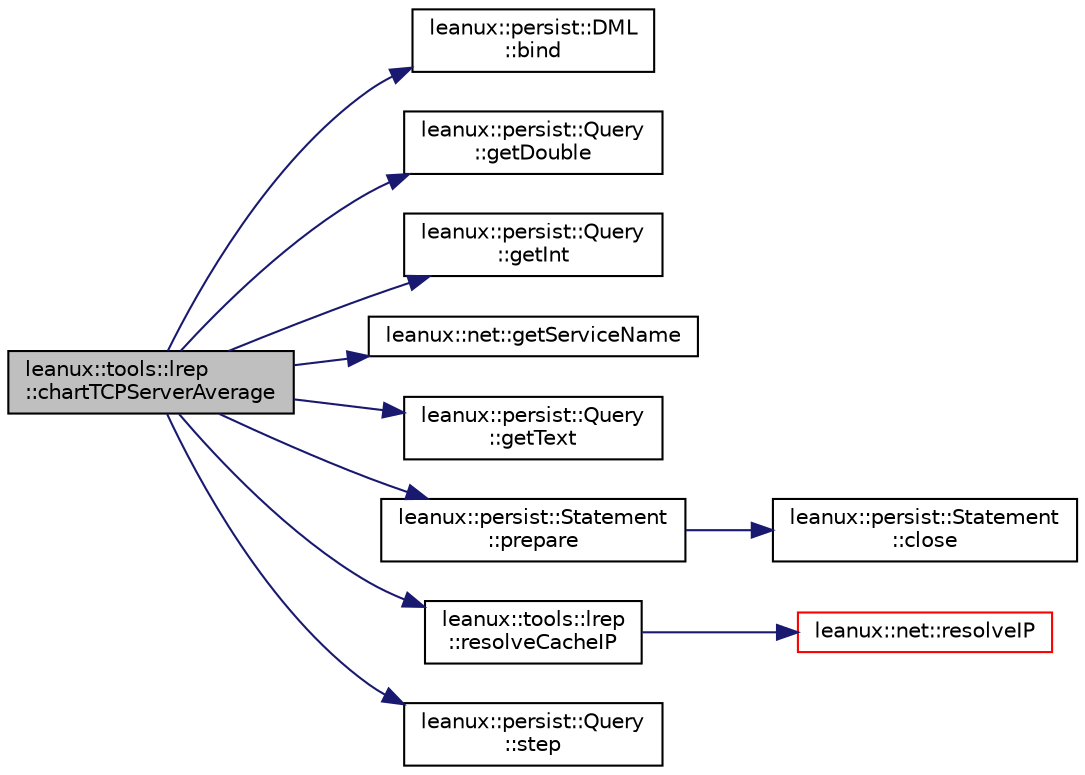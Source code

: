 digraph "leanux::tools::lrep::chartTCPServerAverage"
{
 // LATEX_PDF_SIZE
  bgcolor="transparent";
  edge [fontname="Helvetica",fontsize="10",labelfontname="Helvetica",labelfontsize="10"];
  node [fontname="Helvetica",fontsize="10",shape=record];
  rankdir="LR";
  Node1 [label="leanux::tools::lrep\l::chartTCPServerAverage",height=0.2,width=0.4,color="black", fillcolor="grey75", style="filled", fontcolor="black",tooltip=" "];
  Node1 -> Node2 [color="midnightblue",fontsize="10",style="solid",fontname="Helvetica"];
  Node2 [label="leanux::persist::DML\l::bind",height=0.2,width=0.4,color="black",URL="$classleanux_1_1persist_1_1DML.html#a8df01a6d880515c22106e424ed342c81",tooltip="Bind a double value to the bind at position."];
  Node1 -> Node3 [color="midnightblue",fontsize="10",style="solid",fontname="Helvetica"];
  Node3 [label="leanux::persist::Query\l::getDouble",height=0.2,width=0.4,color="black",URL="$classleanux_1_1persist_1_1Query.html#ac71ce2dce629c76434dfb541bbe55658",tooltip="Get double value from select list."];
  Node1 -> Node4 [color="midnightblue",fontsize="10",style="solid",fontname="Helvetica"];
  Node4 [label="leanux::persist::Query\l::getInt",height=0.2,width=0.4,color="black",URL="$classleanux_1_1persist_1_1Query.html#a86b5deec83f9cdf0c72f6caf503984d9",tooltip="Get int value from select list."];
  Node1 -> Node5 [color="midnightblue",fontsize="10",style="solid",fontname="Helvetica"];
  Node5 [label="leanux::net::getServiceName",height=0.2,width=0.4,color="black",URL="$namespaceleanux_1_1net.html#af3904a30ad9b1588f1d534d2b1459f23",tooltip="Get the service name, eg 'ssh' for port 22."];
  Node1 -> Node6 [color="midnightblue",fontsize="10",style="solid",fontname="Helvetica"];
  Node6 [label="leanux::persist::Query\l::getText",height=0.2,width=0.4,color="black",URL="$classleanux_1_1persist_1_1Query.html#a1fb83650612ff31e31805b1496fdf0fb",tooltip="Get string value from select list."];
  Node1 -> Node7 [color="midnightblue",fontsize="10",style="solid",fontname="Helvetica"];
  Node7 [label="leanux::persist::Statement\l::prepare",height=0.2,width=0.4,color="black",URL="$classleanux_1_1persist_1_1Statement.html#a1b809c1b1d0e9d24af65e439c3893d74",tooltip="Prepare a SQL statement."];
  Node7 -> Node8 [color="midnightblue",fontsize="10",style="solid",fontname="Helvetica"];
  Node8 [label="leanux::persist::Statement\l::close",height=0.2,width=0.4,color="black",URL="$classleanux_1_1persist_1_1Statement.html#a5b31fb14297ad5c1c342cfc0d8f797de",tooltip="A statement handle can be explicitly closed without deleting the Statement object itself."];
  Node1 -> Node9 [color="midnightblue",fontsize="10",style="solid",fontname="Helvetica"];
  Node9 [label="leanux::tools::lrep\l::resolveCacheIP",height=0.2,width=0.4,color="black",URL="$namespaceleanux_1_1tools_1_1lrep.html#a48bbe696793b1557d9244bff602b9743",tooltip="get from cache or DNS request on cache miss"];
  Node9 -> Node10 [color="midnightblue",fontsize="10",style="solid",fontname="Helvetica"];
  Node10 [label="leanux::net::resolveIP",height=0.2,width=0.4,color="red",URL="$namespaceleanux_1_1net.html#a63180a19841a83de5f17eca4c4e055dd",tooltip="Try to resolve an IPv4 or IPv6 address."];
  Node1 -> Node12 [color="midnightblue",fontsize="10",style="solid",fontname="Helvetica"];
  Node12 [label="leanux::persist::Query\l::step",height=0.2,width=0.4,color="black",URL="$classleanux_1_1persist_1_1Query.html#a294e11c33a22761503c49418f5ca9815",tooltip="Step the result list, end of list returns false."];
}
